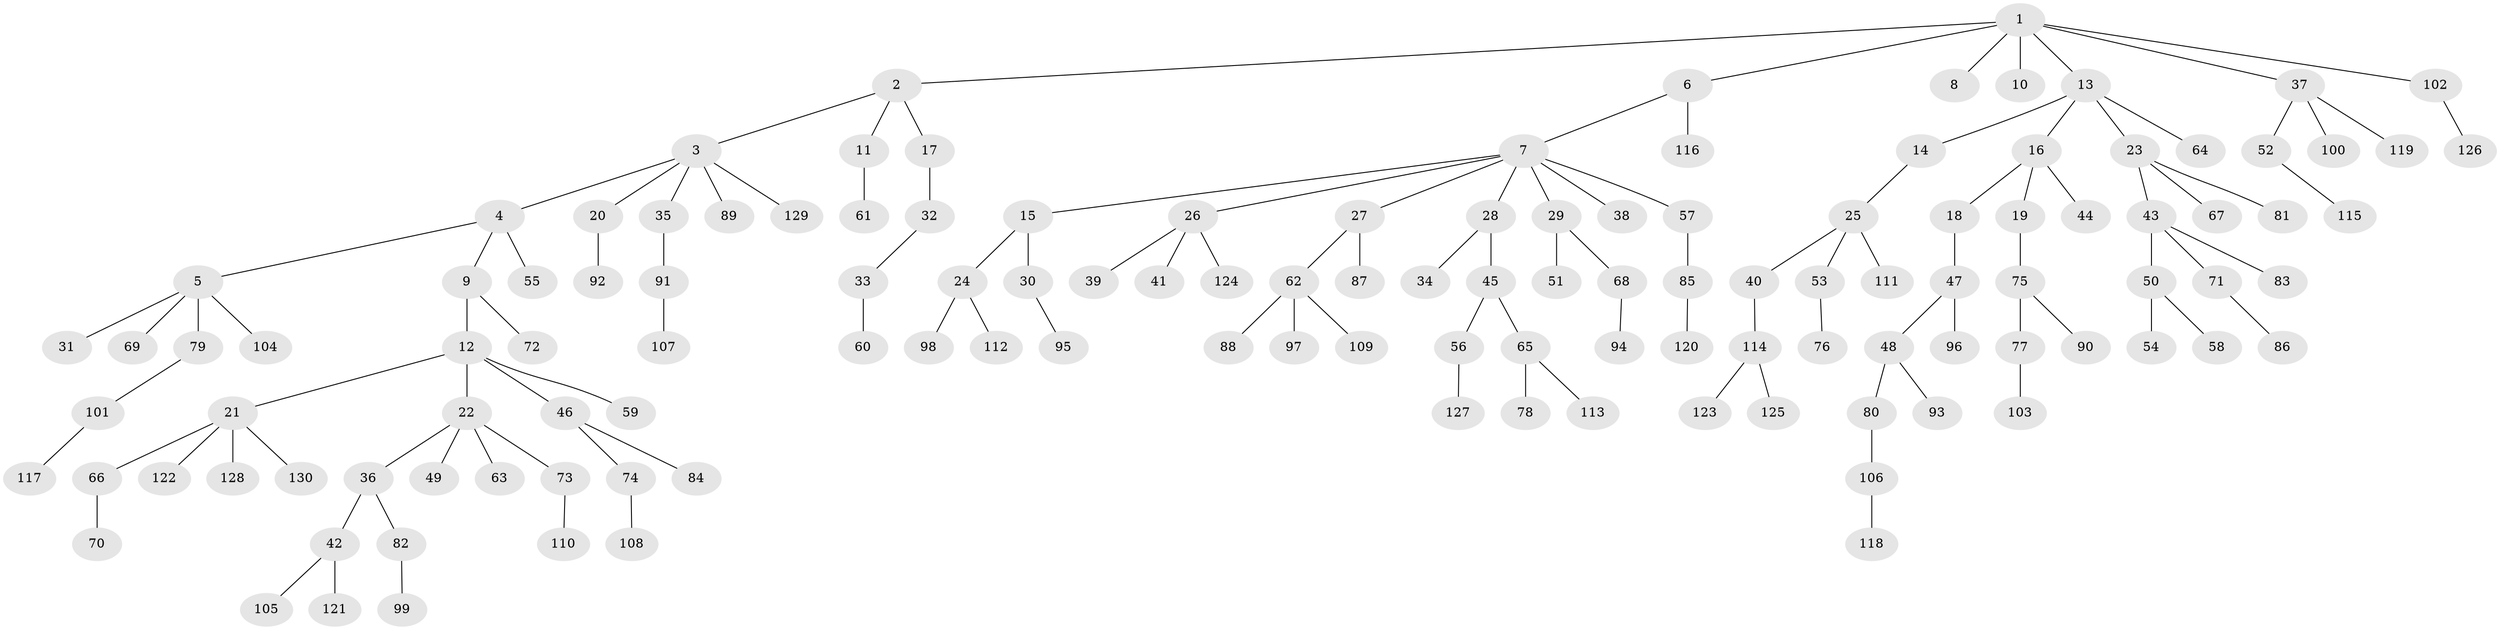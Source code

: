 // Generated by graph-tools (version 1.1) at 2025/15/03/09/25 04:15:30]
// undirected, 130 vertices, 129 edges
graph export_dot {
graph [start="1"]
  node [color=gray90,style=filled];
  1;
  2;
  3;
  4;
  5;
  6;
  7;
  8;
  9;
  10;
  11;
  12;
  13;
  14;
  15;
  16;
  17;
  18;
  19;
  20;
  21;
  22;
  23;
  24;
  25;
  26;
  27;
  28;
  29;
  30;
  31;
  32;
  33;
  34;
  35;
  36;
  37;
  38;
  39;
  40;
  41;
  42;
  43;
  44;
  45;
  46;
  47;
  48;
  49;
  50;
  51;
  52;
  53;
  54;
  55;
  56;
  57;
  58;
  59;
  60;
  61;
  62;
  63;
  64;
  65;
  66;
  67;
  68;
  69;
  70;
  71;
  72;
  73;
  74;
  75;
  76;
  77;
  78;
  79;
  80;
  81;
  82;
  83;
  84;
  85;
  86;
  87;
  88;
  89;
  90;
  91;
  92;
  93;
  94;
  95;
  96;
  97;
  98;
  99;
  100;
  101;
  102;
  103;
  104;
  105;
  106;
  107;
  108;
  109;
  110;
  111;
  112;
  113;
  114;
  115;
  116;
  117;
  118;
  119;
  120;
  121;
  122;
  123;
  124;
  125;
  126;
  127;
  128;
  129;
  130;
  1 -- 2;
  1 -- 6;
  1 -- 8;
  1 -- 10;
  1 -- 13;
  1 -- 37;
  1 -- 102;
  2 -- 3;
  2 -- 11;
  2 -- 17;
  3 -- 4;
  3 -- 20;
  3 -- 35;
  3 -- 89;
  3 -- 129;
  4 -- 5;
  4 -- 9;
  4 -- 55;
  5 -- 31;
  5 -- 69;
  5 -- 79;
  5 -- 104;
  6 -- 7;
  6 -- 116;
  7 -- 15;
  7 -- 26;
  7 -- 27;
  7 -- 28;
  7 -- 29;
  7 -- 38;
  7 -- 57;
  9 -- 12;
  9 -- 72;
  11 -- 61;
  12 -- 21;
  12 -- 22;
  12 -- 46;
  12 -- 59;
  13 -- 14;
  13 -- 16;
  13 -- 23;
  13 -- 64;
  14 -- 25;
  15 -- 24;
  15 -- 30;
  16 -- 18;
  16 -- 19;
  16 -- 44;
  17 -- 32;
  18 -- 47;
  19 -- 75;
  20 -- 92;
  21 -- 66;
  21 -- 122;
  21 -- 128;
  21 -- 130;
  22 -- 36;
  22 -- 49;
  22 -- 63;
  22 -- 73;
  23 -- 43;
  23 -- 67;
  23 -- 81;
  24 -- 98;
  24 -- 112;
  25 -- 40;
  25 -- 53;
  25 -- 111;
  26 -- 39;
  26 -- 41;
  26 -- 124;
  27 -- 62;
  27 -- 87;
  28 -- 34;
  28 -- 45;
  29 -- 51;
  29 -- 68;
  30 -- 95;
  32 -- 33;
  33 -- 60;
  35 -- 91;
  36 -- 42;
  36 -- 82;
  37 -- 52;
  37 -- 100;
  37 -- 119;
  40 -- 114;
  42 -- 105;
  42 -- 121;
  43 -- 50;
  43 -- 71;
  43 -- 83;
  45 -- 56;
  45 -- 65;
  46 -- 74;
  46 -- 84;
  47 -- 48;
  47 -- 96;
  48 -- 80;
  48 -- 93;
  50 -- 54;
  50 -- 58;
  52 -- 115;
  53 -- 76;
  56 -- 127;
  57 -- 85;
  62 -- 88;
  62 -- 97;
  62 -- 109;
  65 -- 78;
  65 -- 113;
  66 -- 70;
  68 -- 94;
  71 -- 86;
  73 -- 110;
  74 -- 108;
  75 -- 77;
  75 -- 90;
  77 -- 103;
  79 -- 101;
  80 -- 106;
  82 -- 99;
  85 -- 120;
  91 -- 107;
  101 -- 117;
  102 -- 126;
  106 -- 118;
  114 -- 123;
  114 -- 125;
}
